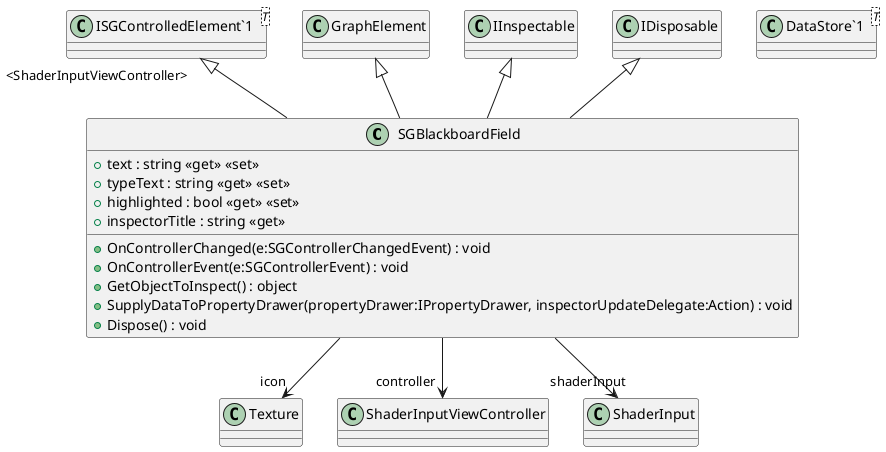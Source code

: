 @startuml
class SGBlackboardField {
    + text : string <<get>> <<set>>
    + typeText : string <<get>> <<set>>
    + highlighted : bool <<get>> <<set>>
    + OnControllerChanged(e:SGControllerChangedEvent) : void
    + OnControllerEvent(e:SGControllerEvent) : void
    + inspectorTitle : string <<get>>
    + GetObjectToInspect() : object
    + SupplyDataToPropertyDrawer(propertyDrawer:IPropertyDrawer, inspectorUpdateDelegate:Action) : void
    + Dispose() : void
}
class "DataStore`1"<T> {
}
class "ISGControlledElement`1"<T> {
}
GraphElement <|-- SGBlackboardField
IInspectable <|-- SGBlackboardField
"ISGControlledElement`1" "<ShaderInputViewController>" <|-- SGBlackboardField
IDisposable <|-- SGBlackboardField
SGBlackboardField --> "icon" Texture
SGBlackboardField --> "controller" ShaderInputViewController
SGBlackboardField --> "shaderInput" ShaderInput
@enduml
